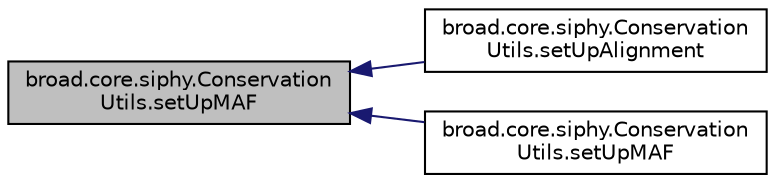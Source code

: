 digraph "broad.core.siphy.ConservationUtils.setUpMAF"
{
  edge [fontname="Helvetica",fontsize="10",labelfontname="Helvetica",labelfontsize="10"];
  node [fontname="Helvetica",fontsize="10",shape=record];
  rankdir="LR";
  Node1 [label="broad.core.siphy.Conservation\lUtils.setUpMAF",height=0.2,width=0.4,color="black", fillcolor="grey75", style="filled" fontcolor="black"];
  Node1 -> Node2 [dir="back",color="midnightblue",fontsize="10",style="solid"];
  Node2 [label="broad.core.siphy.Conservation\lUtils.setUpAlignment",height=0.2,width=0.4,color="black", fillcolor="white", style="filled",URL="$classbroad_1_1core_1_1siphy_1_1_conservation_utils.html#ab3eecb49e17d4de98098b5b85d53dcf4"];
  Node1 -> Node3 [dir="back",color="midnightblue",fontsize="10",style="solid"];
  Node3 [label="broad.core.siphy.Conservation\lUtils.setUpMAF",height=0.2,width=0.4,color="black", fillcolor="white", style="filled",URL="$classbroad_1_1core_1_1siphy_1_1_conservation_utils.html#a2e8a2956dfe5e74d9cf4fbf09bb29fed"];
}
